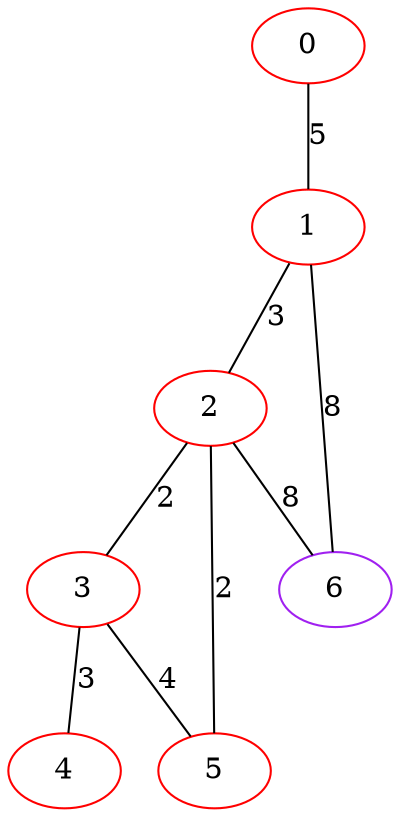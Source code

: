 graph "" {
0 [color=red, weight=1];
1 [color=red, weight=1];
2 [color=red, weight=1];
3 [color=red, weight=1];
4 [color=red, weight=1];
5 [color=red, weight=1];
6 [color=purple, weight=4];
0 -- 1  [key=0, label=5];
1 -- 2  [key=0, label=3];
1 -- 6  [key=0, label=8];
2 -- 3  [key=0, label=2];
2 -- 5  [key=0, label=2];
2 -- 6  [key=0, label=8];
3 -- 4  [key=0, label=3];
3 -- 5  [key=0, label=4];
}
